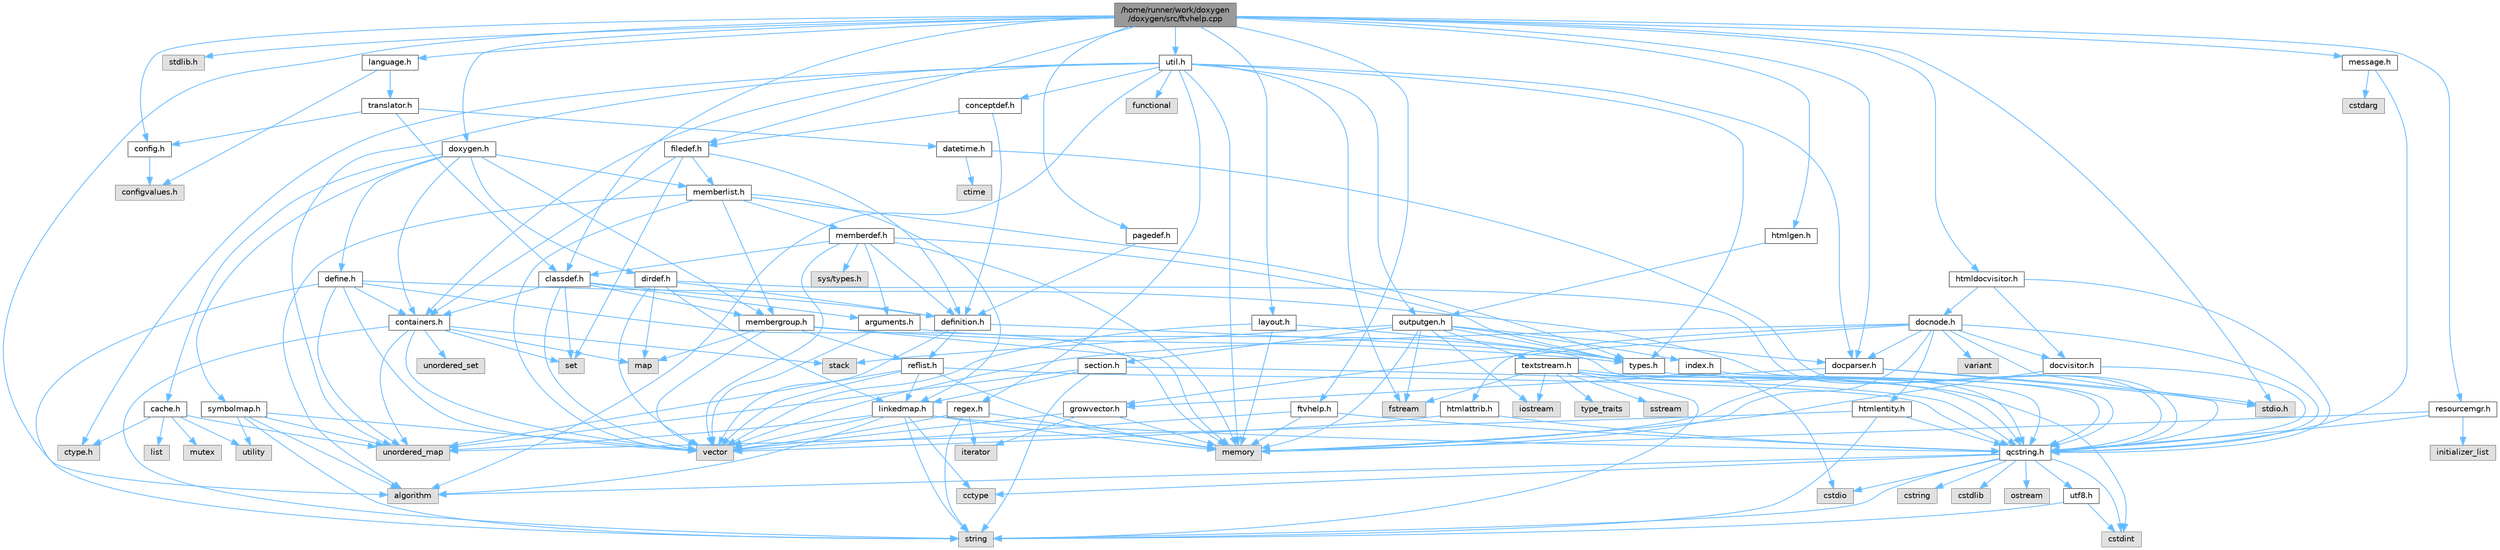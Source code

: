 digraph "/home/runner/work/doxygen/doxygen/src/ftvhelp.cpp"
{
 // INTERACTIVE_SVG=YES
 // LATEX_PDF_SIZE
  bgcolor="transparent";
  edge [fontname=Helvetica,fontsize=10,labelfontname=Helvetica,labelfontsize=10];
  node [fontname=Helvetica,fontsize=10,shape=box,height=0.2,width=0.4];
  Node1 [label="/home/runner/work/doxygen\l/doxygen/src/ftvhelp.cpp",height=0.2,width=0.4,color="gray40", fillcolor="grey60", style="filled", fontcolor="black",tooltip=" "];
  Node1 -> Node2 [color="steelblue1",style="solid"];
  Node2 [label="stdio.h",height=0.2,width=0.4,color="grey60", fillcolor="#E0E0E0", style="filled",tooltip=" "];
  Node1 -> Node3 [color="steelblue1",style="solid"];
  Node3 [label="stdlib.h",height=0.2,width=0.4,color="grey60", fillcolor="#E0E0E0", style="filled",tooltip=" "];
  Node1 -> Node4 [color="steelblue1",style="solid"];
  Node4 [label="algorithm",height=0.2,width=0.4,color="grey60", fillcolor="#E0E0E0", style="filled",tooltip=" "];
  Node1 -> Node5 [color="steelblue1",style="solid"];
  Node5 [label="ftvhelp.h",height=0.2,width=0.4,color="grey40", fillcolor="white", style="filled",URL="$d2/d4a/ftvhelp_8h.html",tooltip=" "];
  Node5 -> Node6 [color="steelblue1",style="solid"];
  Node6 [label="memory",height=0.2,width=0.4,color="grey60", fillcolor="#E0E0E0", style="filled",tooltip=" "];
  Node5 -> Node7 [color="steelblue1",style="solid"];
  Node7 [label="vector",height=0.2,width=0.4,color="grey60", fillcolor="#E0E0E0", style="filled",tooltip=" "];
  Node5 -> Node8 [color="steelblue1",style="solid"];
  Node8 [label="qcstring.h",height=0.2,width=0.4,color="grey40", fillcolor="white", style="filled",URL="$d7/d5c/qcstring_8h.html",tooltip=" "];
  Node8 -> Node9 [color="steelblue1",style="solid"];
  Node9 [label="string",height=0.2,width=0.4,color="grey60", fillcolor="#E0E0E0", style="filled",tooltip=" "];
  Node8 -> Node4 [color="steelblue1",style="solid"];
  Node8 -> Node10 [color="steelblue1",style="solid"];
  Node10 [label="cctype",height=0.2,width=0.4,color="grey60", fillcolor="#E0E0E0", style="filled",tooltip=" "];
  Node8 -> Node11 [color="steelblue1",style="solid"];
  Node11 [label="cstring",height=0.2,width=0.4,color="grey60", fillcolor="#E0E0E0", style="filled",tooltip=" "];
  Node8 -> Node12 [color="steelblue1",style="solid"];
  Node12 [label="cstdio",height=0.2,width=0.4,color="grey60", fillcolor="#E0E0E0", style="filled",tooltip=" "];
  Node8 -> Node13 [color="steelblue1",style="solid"];
  Node13 [label="cstdlib",height=0.2,width=0.4,color="grey60", fillcolor="#E0E0E0", style="filled",tooltip=" "];
  Node8 -> Node14 [color="steelblue1",style="solid"];
  Node14 [label="cstdint",height=0.2,width=0.4,color="grey60", fillcolor="#E0E0E0", style="filled",tooltip=" "];
  Node8 -> Node15 [color="steelblue1",style="solid"];
  Node15 [label="ostream",height=0.2,width=0.4,color="grey60", fillcolor="#E0E0E0", style="filled",tooltip=" "];
  Node8 -> Node16 [color="steelblue1",style="solid"];
  Node16 [label="utf8.h",height=0.2,width=0.4,color="grey40", fillcolor="white", style="filled",URL="$db/d7c/utf8_8h.html",tooltip="Various UTF8 related helper functions."];
  Node16 -> Node14 [color="steelblue1",style="solid"];
  Node16 -> Node9 [color="steelblue1",style="solid"];
  Node1 -> Node17 [color="steelblue1",style="solid"];
  Node17 [label="config.h",height=0.2,width=0.4,color="grey40", fillcolor="white", style="filled",URL="$db/d16/config_8h.html",tooltip=" "];
  Node17 -> Node18 [color="steelblue1",style="solid"];
  Node18 [label="configvalues.h",height=0.2,width=0.4,color="grey60", fillcolor="#E0E0E0", style="filled",tooltip=" "];
  Node1 -> Node19 [color="steelblue1",style="solid"];
  Node19 [label="message.h",height=0.2,width=0.4,color="grey40", fillcolor="white", style="filled",URL="$d2/d0d/message_8h.html",tooltip=" "];
  Node19 -> Node20 [color="steelblue1",style="solid"];
  Node20 [label="cstdarg",height=0.2,width=0.4,color="grey60", fillcolor="#E0E0E0", style="filled",tooltip=" "];
  Node19 -> Node8 [color="steelblue1",style="solid"];
  Node1 -> Node21 [color="steelblue1",style="solid"];
  Node21 [label="doxygen.h",height=0.2,width=0.4,color="grey40", fillcolor="white", style="filled",URL="$d1/da1/doxygen_8h.html",tooltip=" "];
  Node21 -> Node22 [color="steelblue1",style="solid"];
  Node22 [label="containers.h",height=0.2,width=0.4,color="grey40", fillcolor="white", style="filled",URL="$d5/d75/containers_8h.html",tooltip=" "];
  Node22 -> Node7 [color="steelblue1",style="solid"];
  Node22 -> Node9 [color="steelblue1",style="solid"];
  Node22 -> Node23 [color="steelblue1",style="solid"];
  Node23 [label="set",height=0.2,width=0.4,color="grey60", fillcolor="#E0E0E0", style="filled",tooltip=" "];
  Node22 -> Node24 [color="steelblue1",style="solid"];
  Node24 [label="map",height=0.2,width=0.4,color="grey60", fillcolor="#E0E0E0", style="filled",tooltip=" "];
  Node22 -> Node25 [color="steelblue1",style="solid"];
  Node25 [label="unordered_set",height=0.2,width=0.4,color="grey60", fillcolor="#E0E0E0", style="filled",tooltip=" "];
  Node22 -> Node26 [color="steelblue1",style="solid"];
  Node26 [label="unordered_map",height=0.2,width=0.4,color="grey60", fillcolor="#E0E0E0", style="filled",tooltip=" "];
  Node22 -> Node27 [color="steelblue1",style="solid"];
  Node27 [label="stack",height=0.2,width=0.4,color="grey60", fillcolor="#E0E0E0", style="filled",tooltip=" "];
  Node21 -> Node28 [color="steelblue1",style="solid"];
  Node28 [label="membergroup.h",height=0.2,width=0.4,color="grey40", fillcolor="white", style="filled",URL="$d9/d11/membergroup_8h.html",tooltip=" "];
  Node28 -> Node7 [color="steelblue1",style="solid"];
  Node28 -> Node24 [color="steelblue1",style="solid"];
  Node28 -> Node6 [color="steelblue1",style="solid"];
  Node28 -> Node29 [color="steelblue1",style="solid"];
  Node29 [label="types.h",height=0.2,width=0.4,color="grey40", fillcolor="white", style="filled",URL="$d9/d49/types_8h.html",tooltip="This file contains a number of basic enums and types."];
  Node29 -> Node8 [color="steelblue1",style="solid"];
  Node28 -> Node30 [color="steelblue1",style="solid"];
  Node30 [label="reflist.h",height=0.2,width=0.4,color="grey40", fillcolor="white", style="filled",URL="$d1/d02/reflist_8h.html",tooltip=" "];
  Node30 -> Node7 [color="steelblue1",style="solid"];
  Node30 -> Node26 [color="steelblue1",style="solid"];
  Node30 -> Node6 [color="steelblue1",style="solid"];
  Node30 -> Node8 [color="steelblue1",style="solid"];
  Node30 -> Node31 [color="steelblue1",style="solid"];
  Node31 [label="linkedmap.h",height=0.2,width=0.4,color="grey40", fillcolor="white", style="filled",URL="$da/de1/linkedmap_8h.html",tooltip=" "];
  Node31 -> Node26 [color="steelblue1",style="solid"];
  Node31 -> Node7 [color="steelblue1",style="solid"];
  Node31 -> Node6 [color="steelblue1",style="solid"];
  Node31 -> Node9 [color="steelblue1",style="solid"];
  Node31 -> Node4 [color="steelblue1",style="solid"];
  Node31 -> Node10 [color="steelblue1",style="solid"];
  Node31 -> Node8 [color="steelblue1",style="solid"];
  Node21 -> Node32 [color="steelblue1",style="solid"];
  Node32 [label="dirdef.h",height=0.2,width=0.4,color="grey40", fillcolor="white", style="filled",URL="$d6/d15/dirdef_8h.html",tooltip=" "];
  Node32 -> Node7 [color="steelblue1",style="solid"];
  Node32 -> Node24 [color="steelblue1",style="solid"];
  Node32 -> Node8 [color="steelblue1",style="solid"];
  Node32 -> Node31 [color="steelblue1",style="solid"];
  Node32 -> Node33 [color="steelblue1",style="solid"];
  Node33 [label="definition.h",height=0.2,width=0.4,color="grey40", fillcolor="white", style="filled",URL="$df/da1/definition_8h.html",tooltip=" "];
  Node33 -> Node7 [color="steelblue1",style="solid"];
  Node33 -> Node29 [color="steelblue1",style="solid"];
  Node33 -> Node30 [color="steelblue1",style="solid"];
  Node21 -> Node34 [color="steelblue1",style="solid"];
  Node34 [label="memberlist.h",height=0.2,width=0.4,color="grey40", fillcolor="white", style="filled",URL="$dd/d78/memberlist_8h.html",tooltip=" "];
  Node34 -> Node7 [color="steelblue1",style="solid"];
  Node34 -> Node4 [color="steelblue1",style="solid"];
  Node34 -> Node35 [color="steelblue1",style="solid"];
  Node35 [label="memberdef.h",height=0.2,width=0.4,color="grey40", fillcolor="white", style="filled",URL="$d4/d46/memberdef_8h.html",tooltip=" "];
  Node35 -> Node7 [color="steelblue1",style="solid"];
  Node35 -> Node6 [color="steelblue1",style="solid"];
  Node35 -> Node36 [color="steelblue1",style="solid"];
  Node36 [label="sys/types.h",height=0.2,width=0.4,color="grey60", fillcolor="#E0E0E0", style="filled",tooltip=" "];
  Node35 -> Node29 [color="steelblue1",style="solid"];
  Node35 -> Node33 [color="steelblue1",style="solid"];
  Node35 -> Node37 [color="steelblue1",style="solid"];
  Node37 [label="arguments.h",height=0.2,width=0.4,color="grey40", fillcolor="white", style="filled",URL="$df/d9b/arguments_8h.html",tooltip=" "];
  Node37 -> Node7 [color="steelblue1",style="solid"];
  Node37 -> Node8 [color="steelblue1",style="solid"];
  Node35 -> Node38 [color="steelblue1",style="solid"];
  Node38 [label="classdef.h",height=0.2,width=0.4,color="grey40", fillcolor="white", style="filled",URL="$d1/da6/classdef_8h.html",tooltip=" "];
  Node38 -> Node7 [color="steelblue1",style="solid"];
  Node38 -> Node23 [color="steelblue1",style="solid"];
  Node38 -> Node22 [color="steelblue1",style="solid"];
  Node38 -> Node33 [color="steelblue1",style="solid"];
  Node38 -> Node37 [color="steelblue1",style="solid"];
  Node38 -> Node28 [color="steelblue1",style="solid"];
  Node34 -> Node31 [color="steelblue1",style="solid"];
  Node34 -> Node29 [color="steelblue1",style="solid"];
  Node34 -> Node28 [color="steelblue1",style="solid"];
  Node21 -> Node39 [color="steelblue1",style="solid"];
  Node39 [label="define.h",height=0.2,width=0.4,color="grey40", fillcolor="white", style="filled",URL="$df/d67/define_8h.html",tooltip=" "];
  Node39 -> Node7 [color="steelblue1",style="solid"];
  Node39 -> Node6 [color="steelblue1",style="solid"];
  Node39 -> Node9 [color="steelblue1",style="solid"];
  Node39 -> Node26 [color="steelblue1",style="solid"];
  Node39 -> Node8 [color="steelblue1",style="solid"];
  Node39 -> Node22 [color="steelblue1",style="solid"];
  Node21 -> Node40 [color="steelblue1",style="solid"];
  Node40 [label="cache.h",height=0.2,width=0.4,color="grey40", fillcolor="white", style="filled",URL="$d3/d26/cache_8h.html",tooltip=" "];
  Node40 -> Node41 [color="steelblue1",style="solid"];
  Node41 [label="list",height=0.2,width=0.4,color="grey60", fillcolor="#E0E0E0", style="filled",tooltip=" "];
  Node40 -> Node26 [color="steelblue1",style="solid"];
  Node40 -> Node42 [color="steelblue1",style="solid"];
  Node42 [label="mutex",height=0.2,width=0.4,color="grey60", fillcolor="#E0E0E0", style="filled",tooltip=" "];
  Node40 -> Node43 [color="steelblue1",style="solid"];
  Node43 [label="utility",height=0.2,width=0.4,color="grey60", fillcolor="#E0E0E0", style="filled",tooltip=" "];
  Node40 -> Node44 [color="steelblue1",style="solid"];
  Node44 [label="ctype.h",height=0.2,width=0.4,color="grey60", fillcolor="#E0E0E0", style="filled",tooltip=" "];
  Node21 -> Node45 [color="steelblue1",style="solid"];
  Node45 [label="symbolmap.h",height=0.2,width=0.4,color="grey40", fillcolor="white", style="filled",URL="$d7/ddd/symbolmap_8h.html",tooltip=" "];
  Node45 -> Node4 [color="steelblue1",style="solid"];
  Node45 -> Node26 [color="steelblue1",style="solid"];
  Node45 -> Node7 [color="steelblue1",style="solid"];
  Node45 -> Node9 [color="steelblue1",style="solid"];
  Node45 -> Node43 [color="steelblue1",style="solid"];
  Node1 -> Node46 [color="steelblue1",style="solid"];
  Node46 [label="language.h",height=0.2,width=0.4,color="grey40", fillcolor="white", style="filled",URL="$d8/dce/language_8h.html",tooltip=" "];
  Node46 -> Node47 [color="steelblue1",style="solid"];
  Node47 [label="translator.h",height=0.2,width=0.4,color="grey40", fillcolor="white", style="filled",URL="$d9/df1/translator_8h.html",tooltip=" "];
  Node47 -> Node38 [color="steelblue1",style="solid"];
  Node47 -> Node17 [color="steelblue1",style="solid"];
  Node47 -> Node48 [color="steelblue1",style="solid"];
  Node48 [label="datetime.h",height=0.2,width=0.4,color="grey40", fillcolor="white", style="filled",URL="$de/d1b/datetime_8h.html",tooltip=" "];
  Node48 -> Node49 [color="steelblue1",style="solid"];
  Node49 [label="ctime",height=0.2,width=0.4,color="grey60", fillcolor="#E0E0E0", style="filled",tooltip=" "];
  Node48 -> Node8 [color="steelblue1",style="solid"];
  Node46 -> Node18 [color="steelblue1",style="solid"];
  Node1 -> Node50 [color="steelblue1",style="solid"];
  Node50 [label="htmlgen.h",height=0.2,width=0.4,color="grey40", fillcolor="white", style="filled",URL="$d8/d56/htmlgen_8h.html",tooltip=" "];
  Node50 -> Node51 [color="steelblue1",style="solid"];
  Node51 [label="outputgen.h",height=0.2,width=0.4,color="grey40", fillcolor="white", style="filled",URL="$df/d06/outputgen_8h.html",tooltip=" "];
  Node51 -> Node6 [color="steelblue1",style="solid"];
  Node51 -> Node27 [color="steelblue1",style="solid"];
  Node51 -> Node52 [color="steelblue1",style="solid"];
  Node52 [label="iostream",height=0.2,width=0.4,color="grey60", fillcolor="#E0E0E0", style="filled",tooltip=" "];
  Node51 -> Node53 [color="steelblue1",style="solid"];
  Node53 [label="fstream",height=0.2,width=0.4,color="grey60", fillcolor="#E0E0E0", style="filled",tooltip=" "];
  Node51 -> Node29 [color="steelblue1",style="solid"];
  Node51 -> Node54 [color="steelblue1",style="solid"];
  Node54 [label="index.h",height=0.2,width=0.4,color="grey40", fillcolor="white", style="filled",URL="$d1/db5/index_8h.html",tooltip=" "];
  Node54 -> Node8 [color="steelblue1",style="solid"];
  Node51 -> Node55 [color="steelblue1",style="solid"];
  Node55 [label="section.h",height=0.2,width=0.4,color="grey40", fillcolor="white", style="filled",URL="$d1/d2a/section_8h.html",tooltip=" "];
  Node55 -> Node9 [color="steelblue1",style="solid"];
  Node55 -> Node26 [color="steelblue1",style="solid"];
  Node55 -> Node8 [color="steelblue1",style="solid"];
  Node55 -> Node31 [color="steelblue1",style="solid"];
  Node51 -> Node56 [color="steelblue1",style="solid"];
  Node56 [label="textstream.h",height=0.2,width=0.4,color="grey40", fillcolor="white", style="filled",URL="$d4/d7d/textstream_8h.html",tooltip=" "];
  Node56 -> Node9 [color="steelblue1",style="solid"];
  Node56 -> Node52 [color="steelblue1",style="solid"];
  Node56 -> Node57 [color="steelblue1",style="solid"];
  Node57 [label="sstream",height=0.2,width=0.4,color="grey60", fillcolor="#E0E0E0", style="filled",tooltip=" "];
  Node56 -> Node14 [color="steelblue1",style="solid"];
  Node56 -> Node12 [color="steelblue1",style="solid"];
  Node56 -> Node53 [color="steelblue1",style="solid"];
  Node56 -> Node58 [color="steelblue1",style="solid"];
  Node58 [label="type_traits",height=0.2,width=0.4,color="grey60", fillcolor="#E0E0E0", style="filled",tooltip=" "];
  Node56 -> Node8 [color="steelblue1",style="solid"];
  Node51 -> Node59 [color="steelblue1",style="solid"];
  Node59 [label="docparser.h",height=0.2,width=0.4,color="grey40", fillcolor="white", style="filled",URL="$de/d9c/docparser_8h.html",tooltip=" "];
  Node59 -> Node2 [color="steelblue1",style="solid"];
  Node59 -> Node6 [color="steelblue1",style="solid"];
  Node59 -> Node8 [color="steelblue1",style="solid"];
  Node59 -> Node60 [color="steelblue1",style="solid"];
  Node60 [label="growvector.h",height=0.2,width=0.4,color="grey40", fillcolor="white", style="filled",URL="$d7/d50/growvector_8h.html",tooltip=" "];
  Node60 -> Node7 [color="steelblue1",style="solid"];
  Node60 -> Node6 [color="steelblue1",style="solid"];
  Node60 -> Node61 [color="steelblue1",style="solid"];
  Node61 [label="iterator",height=0.2,width=0.4,color="grey60", fillcolor="#E0E0E0", style="filled",tooltip=" "];
  Node1 -> Node62 [color="steelblue1",style="solid"];
  Node62 [label="layout.h",height=0.2,width=0.4,color="grey40", fillcolor="white", style="filled",URL="$db/d51/layout_8h.html",tooltip=" "];
  Node62 -> Node6 [color="steelblue1",style="solid"];
  Node62 -> Node7 [color="steelblue1",style="solid"];
  Node62 -> Node29 [color="steelblue1",style="solid"];
  Node1 -> Node63 [color="steelblue1",style="solid"];
  Node63 [label="pagedef.h",height=0.2,width=0.4,color="grey40", fillcolor="white", style="filled",URL="$dd/d66/pagedef_8h.html",tooltip=" "];
  Node63 -> Node33 [color="steelblue1",style="solid"];
  Node1 -> Node59 [color="steelblue1",style="solid"];
  Node1 -> Node64 [color="steelblue1",style="solid"];
  Node64 [label="htmldocvisitor.h",height=0.2,width=0.4,color="grey40", fillcolor="white", style="filled",URL="$d0/d71/htmldocvisitor_8h.html",tooltip=" "];
  Node64 -> Node65 [color="steelblue1",style="solid"];
  Node65 [label="docvisitor.h",height=0.2,width=0.4,color="grey40", fillcolor="white", style="filled",URL="$d2/d3c/docvisitor_8h.html",tooltip=" "];
  Node65 -> Node6 [color="steelblue1",style="solid"];
  Node65 -> Node8 [color="steelblue1",style="solid"];
  Node64 -> Node66 [color="steelblue1",style="solid"];
  Node66 [label="docnode.h",height=0.2,width=0.4,color="grey40", fillcolor="white", style="filled",URL="$de/d2b/docnode_8h.html",tooltip=" "];
  Node66 -> Node2 [color="steelblue1",style="solid"];
  Node66 -> Node7 [color="steelblue1",style="solid"];
  Node66 -> Node6 [color="steelblue1",style="solid"];
  Node66 -> Node67 [color="steelblue1",style="solid"];
  Node67 [label="variant",height=0.2,width=0.4,color="grey60", fillcolor="#E0E0E0", style="filled",tooltip=" "];
  Node66 -> Node8 [color="steelblue1",style="solid"];
  Node66 -> Node65 [color="steelblue1",style="solid"];
  Node66 -> Node59 [color="steelblue1",style="solid"];
  Node66 -> Node68 [color="steelblue1",style="solid"];
  Node68 [label="htmlattrib.h",height=0.2,width=0.4,color="grey40", fillcolor="white", style="filled",URL="$d0/d73/htmlattrib_8h.html",tooltip=" "];
  Node68 -> Node7 [color="steelblue1",style="solid"];
  Node68 -> Node8 [color="steelblue1",style="solid"];
  Node66 -> Node69 [color="steelblue1",style="solid"];
  Node69 [label="htmlentity.h",height=0.2,width=0.4,color="grey40", fillcolor="white", style="filled",URL="$db/dc6/htmlentity_8h.html",tooltip=" "];
  Node69 -> Node26 [color="steelblue1",style="solid"];
  Node69 -> Node9 [color="steelblue1",style="solid"];
  Node69 -> Node8 [color="steelblue1",style="solid"];
  Node66 -> Node60 [color="steelblue1",style="solid"];
  Node64 -> Node8 [color="steelblue1",style="solid"];
  Node1 -> Node70 [color="steelblue1",style="solid"];
  Node70 [label="filedef.h",height=0.2,width=0.4,color="grey40", fillcolor="white", style="filled",URL="$d4/d3a/filedef_8h.html",tooltip=" "];
  Node70 -> Node23 [color="steelblue1",style="solid"];
  Node70 -> Node33 [color="steelblue1",style="solid"];
  Node70 -> Node34 [color="steelblue1",style="solid"];
  Node70 -> Node22 [color="steelblue1",style="solid"];
  Node1 -> Node38 [color="steelblue1",style="solid"];
  Node1 -> Node71 [color="steelblue1",style="solid"];
  Node71 [label="util.h",height=0.2,width=0.4,color="grey40", fillcolor="white", style="filled",URL="$d8/d3c/util_8h.html",tooltip="A bunch of utility functions."];
  Node71 -> Node6 [color="steelblue1",style="solid"];
  Node71 -> Node26 [color="steelblue1",style="solid"];
  Node71 -> Node4 [color="steelblue1",style="solid"];
  Node71 -> Node72 [color="steelblue1",style="solid"];
  Node72 [label="functional",height=0.2,width=0.4,color="grey60", fillcolor="#E0E0E0", style="filled",tooltip=" "];
  Node71 -> Node53 [color="steelblue1",style="solid"];
  Node71 -> Node44 [color="steelblue1",style="solid"];
  Node71 -> Node29 [color="steelblue1",style="solid"];
  Node71 -> Node59 [color="steelblue1",style="solid"];
  Node71 -> Node22 [color="steelblue1",style="solid"];
  Node71 -> Node51 [color="steelblue1",style="solid"];
  Node71 -> Node73 [color="steelblue1",style="solid"];
  Node73 [label="regex.h",height=0.2,width=0.4,color="grey40", fillcolor="white", style="filled",URL="$d1/d21/regex_8h.html",tooltip=" "];
  Node73 -> Node6 [color="steelblue1",style="solid"];
  Node73 -> Node9 [color="steelblue1",style="solid"];
  Node73 -> Node7 [color="steelblue1",style="solid"];
  Node73 -> Node61 [color="steelblue1",style="solid"];
  Node71 -> Node74 [color="steelblue1",style="solid"];
  Node74 [label="conceptdef.h",height=0.2,width=0.4,color="grey40", fillcolor="white", style="filled",URL="$da/df1/conceptdef_8h.html",tooltip=" "];
  Node74 -> Node33 [color="steelblue1",style="solid"];
  Node74 -> Node70 [color="steelblue1",style="solid"];
  Node1 -> Node75 [color="steelblue1",style="solid"];
  Node75 [label="resourcemgr.h",height=0.2,width=0.4,color="grey40", fillcolor="white", style="filled",URL="$d6/d07/resourcemgr_8h.html",tooltip=" "];
  Node75 -> Node6 [color="steelblue1",style="solid"];
  Node75 -> Node76 [color="steelblue1",style="solid"];
  Node76 [label="initializer_list",height=0.2,width=0.4,color="grey60", fillcolor="#E0E0E0", style="filled",tooltip=" "];
  Node75 -> Node8 [color="steelblue1",style="solid"];
}
